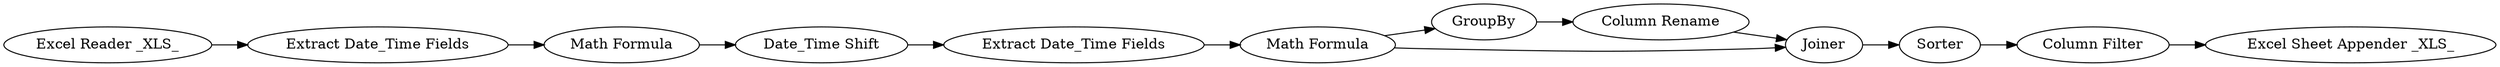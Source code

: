 digraph {
	12 -> 13
	7 -> 5
	1 -> 2
	8 -> 9
	13 -> 14
	2 -> 7
	5 -> 6
	8 -> 11
	11 -> 12
	9 -> 10
	10 -> 11
	6 -> 8
	5 [label="Date_Time Shift"]
	14 [label="Excel Sheet Appender _XLS_"]
	13 [label="Column Filter"]
	1 [label="Excel Reader _XLS_"]
	7 [label="Math Formula"]
	9 [label=GroupBy]
	11 [label=Joiner]
	6 [label="Extract Date_Time Fields"]
	8 [label="Math Formula"]
	12 [label=Sorter]
	2 [label="Extract Date_Time Fields"]
	10 [label="Column Rename"]
	rankdir=LR
}
